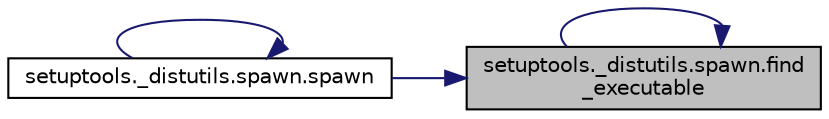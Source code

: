 digraph "setuptools._distutils.spawn.find_executable"
{
 // LATEX_PDF_SIZE
  edge [fontname="Helvetica",fontsize="10",labelfontname="Helvetica",labelfontsize="10"];
  node [fontname="Helvetica",fontsize="10",shape=record];
  rankdir="RL";
  Node1 [label="setuptools._distutils.spawn.find\l_executable",height=0.2,width=0.4,color="black", fillcolor="grey75", style="filled", fontcolor="black",tooltip=" "];
  Node1 -> Node1 [dir="back",color="midnightblue",fontsize="10",style="solid",fontname="Helvetica"];
  Node1 -> Node2 [dir="back",color="midnightblue",fontsize="10",style="solid",fontname="Helvetica"];
  Node2 [label="setuptools._distutils.spawn.spawn",height=0.2,width=0.4,color="black", fillcolor="white", style="filled",URL="$de/d6d/namespacesetuptools_1_1__distutils_1_1spawn.html#a166195c57c6f48f22abaca8c8d386f43",tooltip=" "];
  Node2 -> Node2 [dir="back",color="midnightblue",fontsize="10",style="solid",fontname="Helvetica"];
}
